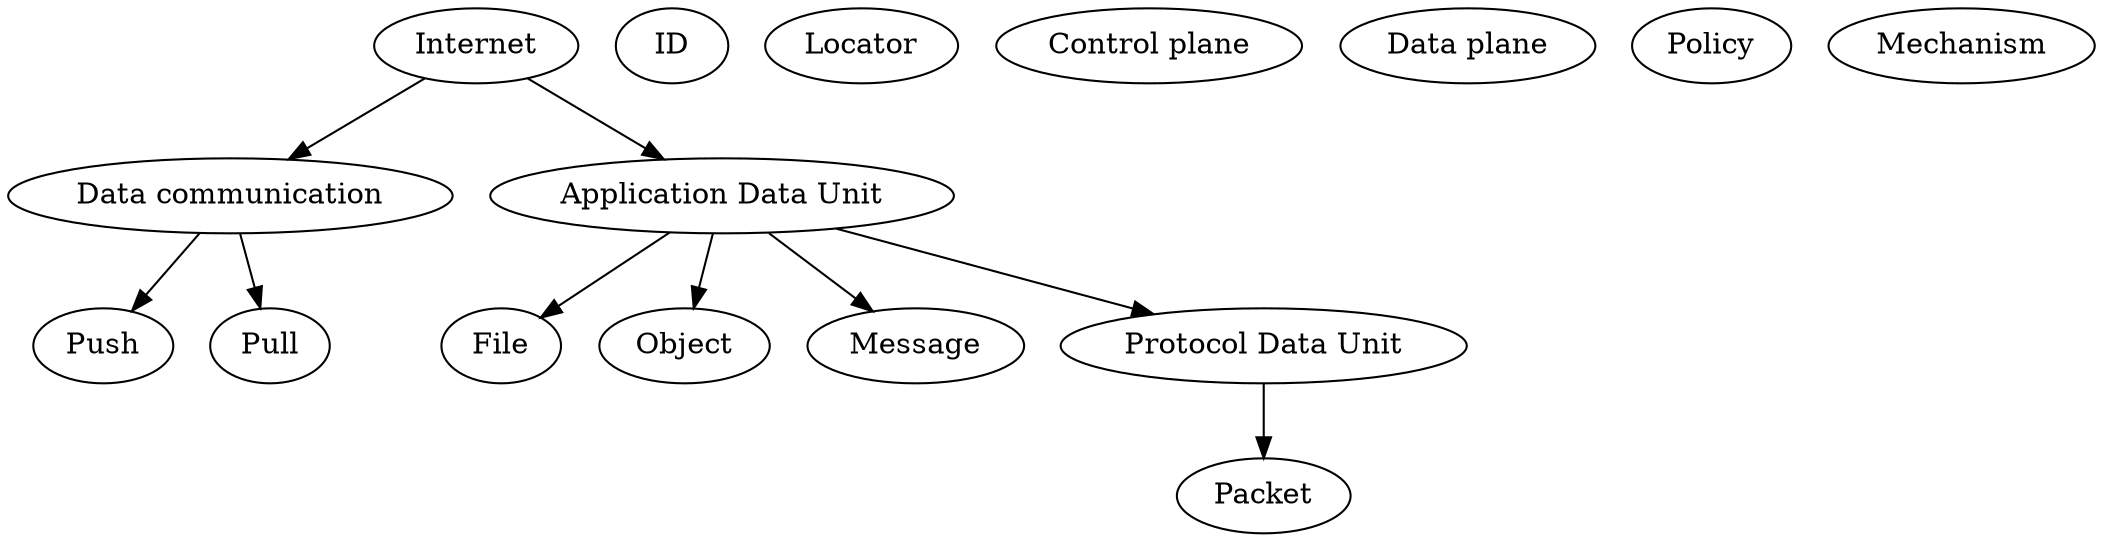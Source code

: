digraph graph_name {

  root [ label = "Internet" ];
  comm [ label = "Data communication" ];
  comm_push [ label = "Push" ];
  comm_pull [ label = "Pull" ];
  file [ label = "File" ];
  object [ label = "Object" ];
  message [ label = "Message" ];
  packet [ label = "Packet" ];

  adu [ label = "Application Data Unit" ];
  pdu [ label = "Protocol Data Unit" ];

  id [ label = "ID" ];
  locator [ label = "Locator" ];

  cplane [ label = "Control plane" ];
  dplane [ label = "Data plane" ];

  policy [ label = "Policy" ];
  mechanism [ label = "Mechanism" ];

  root -> adu;
  adu -> pdu;
  adu -> file;
  adu -> object;
  adu -> message;
  pdu -> packet;

  root -> comm;
  comm -> comm_push;
  comm -> comm_pull;

}

